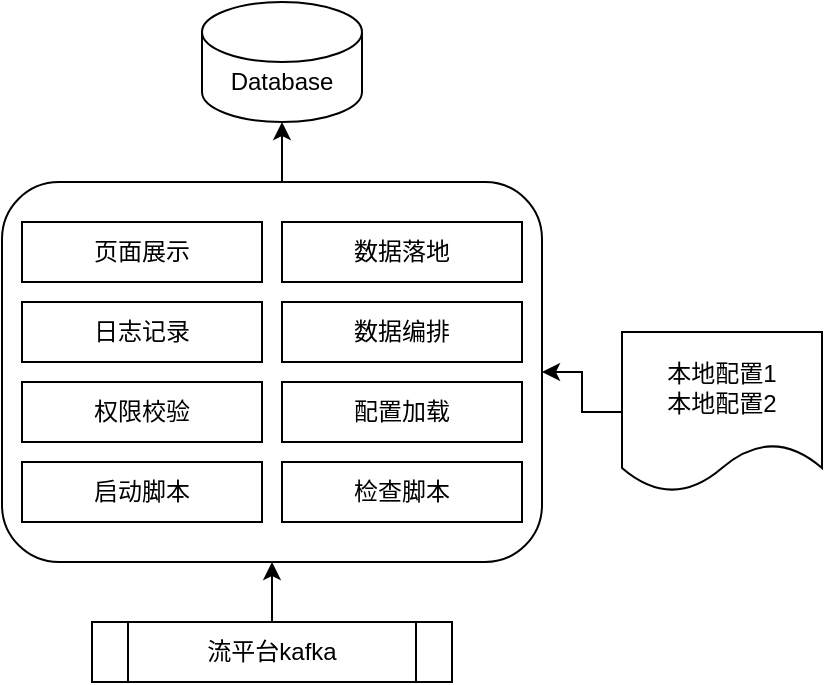<mxfile version="13.7.3" type="github"><diagram id="tmi5KFJpTkwi6Trtd1Xc" name="Page-1"><mxGraphModel dx="1297" dy="735" grid="1" gridSize="10" guides="1" tooltips="1" connect="1" arrows="1" fold="1" page="1" pageScale="1" pageWidth="827" pageHeight="1169" math="0" shadow="0"><root><mxCell id="0"/><mxCell id="1" parent="0"/><mxCell id="ZK2sDG_CtfStvNIcp7vB-1" value="" style="shape=cylinder3;whiteSpace=wrap;html=1;boundedLbl=1;backgroundOutline=1;size=15;" vertex="1" parent="1"><mxGeometry x="310" y="150" width="80" height="60" as="geometry"/></mxCell><mxCell id="ZK2sDG_CtfStvNIcp7vB-2" value="Database" style="text;html=1;strokeColor=none;fillColor=none;align=center;verticalAlign=middle;whiteSpace=wrap;rounded=0;" vertex="1" parent="1"><mxGeometry x="330" y="180" width="40" height="20" as="geometry"/></mxCell><mxCell id="ZK2sDG_CtfStvNIcp7vB-8" style="edgeStyle=orthogonalEdgeStyle;rounded=0;orthogonalLoop=1;jettySize=auto;html=1;exitX=0.5;exitY=0;exitDx=0;exitDy=0;entryX=0.5;entryY=1;entryDx=0;entryDy=0;entryPerimeter=0;" edge="1" parent="1" source="ZK2sDG_CtfStvNIcp7vB-3" target="ZK2sDG_CtfStvNIcp7vB-1"><mxGeometry relative="1" as="geometry"/></mxCell><mxCell id="ZK2sDG_CtfStvNIcp7vB-3" value="" style="rounded=1;whiteSpace=wrap;html=1;" vertex="1" parent="1"><mxGeometry x="210" y="240" width="270" height="190" as="geometry"/></mxCell><mxCell id="ZK2sDG_CtfStvNIcp7vB-4" value="权限校验" style="rounded=0;whiteSpace=wrap;html=1;" vertex="1" parent="1"><mxGeometry x="220" y="340" width="120" height="30" as="geometry"/></mxCell><mxCell id="ZK2sDG_CtfStvNIcp7vB-7" style="edgeStyle=orthogonalEdgeStyle;rounded=0;orthogonalLoop=1;jettySize=auto;html=1;exitX=0.5;exitY=0;exitDx=0;exitDy=0;entryX=0.5;entryY=1;entryDx=0;entryDy=0;" edge="1" parent="1" source="ZK2sDG_CtfStvNIcp7vB-5" target="ZK2sDG_CtfStvNIcp7vB-3"><mxGeometry relative="1" as="geometry"/></mxCell><mxCell id="ZK2sDG_CtfStvNIcp7vB-5" value="流平台kafka" style="shape=process;whiteSpace=wrap;html=1;backgroundOutline=1;" vertex="1" parent="1"><mxGeometry x="255" y="460" width="180" height="30" as="geometry"/></mxCell><mxCell id="ZK2sDG_CtfStvNIcp7vB-6" value="配置加载" style="rounded=0;whiteSpace=wrap;html=1;" vertex="1" parent="1"><mxGeometry x="350" y="340" width="120" height="30" as="geometry"/></mxCell><mxCell id="ZK2sDG_CtfStvNIcp7vB-10" style="edgeStyle=orthogonalEdgeStyle;rounded=0;orthogonalLoop=1;jettySize=auto;html=1;exitX=0;exitY=0.5;exitDx=0;exitDy=0;" edge="1" parent="1" source="ZK2sDG_CtfStvNIcp7vB-9" target="ZK2sDG_CtfStvNIcp7vB-3"><mxGeometry relative="1" as="geometry"/></mxCell><mxCell id="ZK2sDG_CtfStvNIcp7vB-9" value="本地配置1&lt;br&gt;本地配置2" style="shape=document;whiteSpace=wrap;html=1;boundedLbl=1;" vertex="1" parent="1"><mxGeometry x="520" y="315" width="100" height="80" as="geometry"/></mxCell><mxCell id="ZK2sDG_CtfStvNIcp7vB-11" value="数据编排" style="rounded=0;whiteSpace=wrap;html=1;" vertex="1" parent="1"><mxGeometry x="350" y="300" width="120" height="30" as="geometry"/></mxCell><mxCell id="ZK2sDG_CtfStvNIcp7vB-12" value="数据落地" style="rounded=0;whiteSpace=wrap;html=1;" vertex="1" parent="1"><mxGeometry x="350" y="260" width="120" height="30" as="geometry"/></mxCell><mxCell id="ZK2sDG_CtfStvNIcp7vB-13" value="页面展示" style="rounded=0;whiteSpace=wrap;html=1;" vertex="1" parent="1"><mxGeometry x="220" y="260" width="120" height="30" as="geometry"/></mxCell><mxCell id="ZK2sDG_CtfStvNIcp7vB-14" value="日志记录" style="rounded=0;whiteSpace=wrap;html=1;" vertex="1" parent="1"><mxGeometry x="220" y="300" width="120" height="30" as="geometry"/></mxCell><mxCell id="ZK2sDG_CtfStvNIcp7vB-16" value="启动脚本" style="rounded=0;whiteSpace=wrap;html=1;" vertex="1" parent="1"><mxGeometry x="220" y="380" width="120" height="30" as="geometry"/></mxCell><mxCell id="ZK2sDG_CtfStvNIcp7vB-17" value="检查脚本" style="rounded=0;whiteSpace=wrap;html=1;" vertex="1" parent="1"><mxGeometry x="350" y="380" width="120" height="30" as="geometry"/></mxCell></root></mxGraphModel></diagram></mxfile>